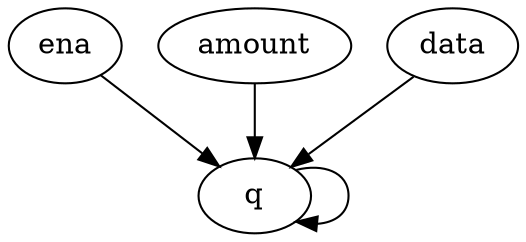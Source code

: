 digraph "" {
	q -> q	[weight=4.0];
	ena -> q	[weight=2.0];
	amount -> q	[weight=4.0];
	data -> q	[weight=1.0];
}
